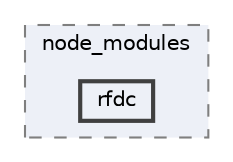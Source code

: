 digraph "C:/Users/arisc/OneDrive/Documents/GitHub/FINAL/EcoEats-Project/node_modules/rfdc"
{
 // LATEX_PDF_SIZE
  bgcolor="transparent";
  edge [fontname=Helvetica,fontsize=10,labelfontname=Helvetica,labelfontsize=10];
  node [fontname=Helvetica,fontsize=10,shape=box,height=0.2,width=0.4];
  compound=true
  subgraph clusterdir_5091f2b68170d33f954320199e2fed0a {
    graph [ bgcolor="#edf0f7", pencolor="grey50", label="node_modules", fontname=Helvetica,fontsize=10 style="filled,dashed", URL="dir_5091f2b68170d33f954320199e2fed0a.html",tooltip=""]
  dir_5a504d9ab6125af069cd6173a0323438 [label="rfdc", fillcolor="#edf0f7", color="grey25", style="filled,bold", URL="dir_5a504d9ab6125af069cd6173a0323438.html",tooltip=""];
  }
}
